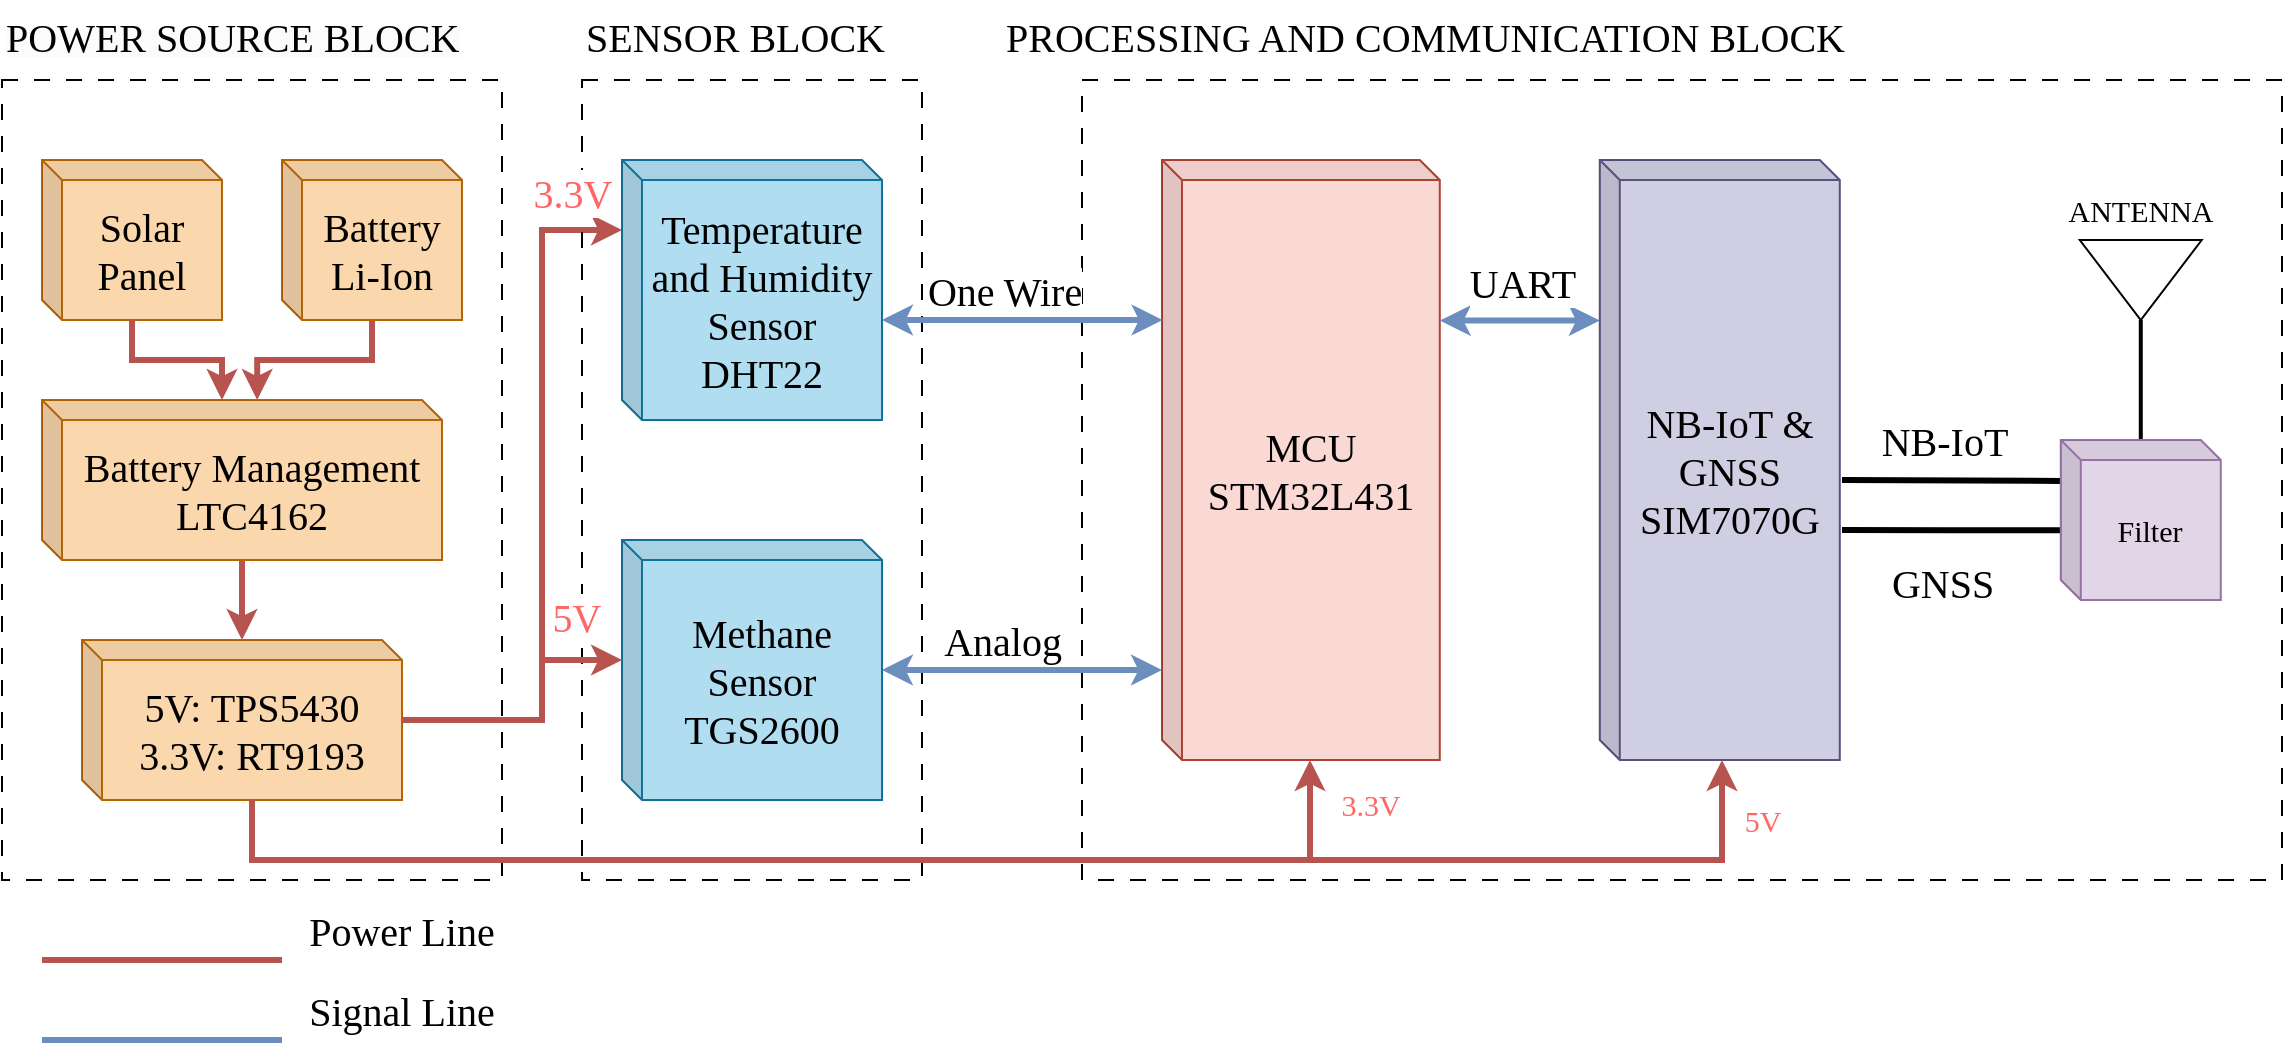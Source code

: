 <mxfile version="26.0.2">
  <diagram name="Trang-1" id="wszEbrUYoofNr2Puhn1D">
    <mxGraphModel dx="1744" dy="856" grid="1" gridSize="10" guides="1" tooltips="1" connect="1" arrows="1" fold="1" page="1" pageScale="1" pageWidth="827" pageHeight="1169" math="0" shadow="0">
      <root>
        <mxCell id="0" />
        <mxCell id="1" parent="0" />
        <mxCell id="KDMx-ezY_uqjDw8tYnH9-1" value="&lt;font style=&quot;font-size: 20px;&quot; face=&quot;Times New Roman&quot;&gt;Solar Panel&lt;/font&gt;" style="shape=cube;whiteSpace=wrap;html=1;boundedLbl=1;backgroundOutline=1;darkOpacity=0.05;darkOpacity2=0.1;size=10;fillColor=#fad7ac;strokeColor=#b46504;" parent="1" vertex="1">
          <mxGeometry x="80" y="600" width="90" height="80" as="geometry" />
        </mxCell>
        <mxCell id="KDMx-ezY_uqjDw8tYnH9-3" value="&lt;span style=&quot;color: rgb(0, 0, 0); font-style: normal; font-variant-ligatures: normal; font-variant-caps: normal; font-weight: 400; letter-spacing: normal; orphans: 2; text-align: center; text-indent: 0px; text-transform: none; widows: 2; word-spacing: 0px; -webkit-text-stroke-width: 0px; white-space: normal; background-color: rgb(251, 251, 251); text-decoration-thickness: initial; text-decoration-style: initial; text-decoration-color: initial; float: none; display: inline !important;&quot;&gt;&lt;font style=&quot;font-size: 20px;&quot; face=&quot;Times New Roman&quot;&gt;POWER SOURCE BLOCK&lt;/font&gt;&lt;/span&gt;" style="text;whiteSpace=wrap;html=1;" parent="1" vertex="1">
          <mxGeometry x="60" y="520" width="250" height="40" as="geometry" />
        </mxCell>
        <mxCell id="KDMx-ezY_uqjDw8tYnH9-10" style="edgeStyle=orthogonalEdgeStyle;rounded=0;orthogonalLoop=1;jettySize=auto;html=1;entryX=0.538;entryY=0;entryDx=0;entryDy=0;entryPerimeter=0;fillColor=#f8cecc;gradientColor=#ea6b66;strokeColor=#b85450;strokeWidth=3;" parent="1" source="KDMx-ezY_uqjDw8tYnH9-4" target="KDMx-ezY_uqjDw8tYnH9-5" edge="1">
          <mxGeometry relative="1" as="geometry" />
        </mxCell>
        <mxCell id="KDMx-ezY_uqjDw8tYnH9-4" value="&lt;font style=&quot;font-size: 20px;&quot; face=&quot;Times New Roman&quot;&gt;Battery Li-Ion&lt;/font&gt;" style="shape=cube;whiteSpace=wrap;html=1;boundedLbl=1;backgroundOutline=1;darkOpacity=0.05;darkOpacity2=0.1;size=10;fillColor=#fad7ac;strokeColor=#b46504;" parent="1" vertex="1">
          <mxGeometry x="200" y="600" width="90" height="80" as="geometry" />
        </mxCell>
        <mxCell id="KDMx-ezY_uqjDw8tYnH9-42" style="edgeStyle=orthogonalEdgeStyle;rounded=0;orthogonalLoop=1;jettySize=auto;html=1;fontFamily=Helvetica;fontSize=12;fontColor=default;strokeWidth=3;fillColor=#f8cecc;gradientColor=#ea6b66;strokeColor=#b85450;" parent="1" source="KDMx-ezY_uqjDw8tYnH9-5" target="KDMx-ezY_uqjDw8tYnH9-40" edge="1">
          <mxGeometry relative="1" as="geometry" />
        </mxCell>
        <mxCell id="KDMx-ezY_uqjDw8tYnH9-5" value="&lt;font style=&quot;font-size: 20px;&quot; face=&quot;Times New Roman&quot;&gt;Battery Management&lt;/font&gt;&lt;div style=&quot;&quot;&gt;&lt;font style=&quot;font-size: 20px;&quot; face=&quot;bBwhuPaT6GNZoeY06O2n&quot;&gt;LTC4162&lt;/font&gt;&lt;/div&gt;" style="shape=cube;whiteSpace=wrap;html=1;boundedLbl=1;backgroundOutline=1;darkOpacity=0.05;darkOpacity2=0.1;size=10;fillColor=#fad7ac;strokeColor=#b46504;" parent="1" vertex="1">
          <mxGeometry x="80" y="720" width="200" height="80" as="geometry" />
        </mxCell>
        <mxCell id="KDMx-ezY_uqjDw8tYnH9-9" style="edgeStyle=orthogonalEdgeStyle;rounded=0;orthogonalLoop=1;jettySize=auto;html=1;fillColor=#f8cecc;gradientColor=#ea6b66;strokeColor=#b85450;strokeWidth=3;" parent="1" source="KDMx-ezY_uqjDw8tYnH9-1" edge="1">
          <mxGeometry relative="1" as="geometry">
            <mxPoint x="170" y="720" as="targetPoint" />
            <Array as="points">
              <mxPoint x="125" y="700" />
              <mxPoint x="170" y="700" />
              <mxPoint x="170" y="720" />
            </Array>
          </mxGeometry>
        </mxCell>
        <mxCell id="KDMx-ezY_uqjDw8tYnH9-39" value="" style="rounded=0;whiteSpace=wrap;html=1;glass=0;fillColor=none;dashed=1;dashPattern=8 8;" parent="1" vertex="1">
          <mxGeometry x="60" y="560" width="250" height="400" as="geometry" />
        </mxCell>
        <mxCell id="KDMx-ezY_uqjDw8tYnH9-22" value="&lt;div style=&quot;text-align: center;&quot;&gt;&lt;span style=&quot;background-color: initial;&quot;&gt;&lt;font style=&quot;font-size: 20px;&quot; face=&quot;Times New Roman&quot;&gt;PROCESSING AND COMMUNICATION BLOCK&lt;/font&gt;&lt;/span&gt;&lt;/div&gt;" style="text;whiteSpace=wrap;html=1;" parent="1" vertex="1">
          <mxGeometry x="560" y="520" width="480" height="30" as="geometry" />
        </mxCell>
        <mxCell id="KDMx-ezY_uqjDw8tYnH9-36" value="&lt;font style=&quot;font-size: 15px;&quot; face=&quot;Times New Roman&quot;&gt;ANTENNA&lt;/font&gt;" style="text;html=1;align=center;verticalAlign=middle;resizable=0;points=[];autosize=1;strokeColor=none;fillColor=none;" parent="1" vertex="1">
          <mxGeometry x="1079.39" y="610" width="100" height="30" as="geometry" />
        </mxCell>
        <mxCell id="KDMx-ezY_uqjDw8tYnH9-40" value="&lt;font style=&quot;font-size: 20px;&quot; face=&quot;Times New Roman&quot;&gt;5V: TPS5430&lt;/font&gt;&lt;div style=&quot;&quot;&gt;&lt;font style=&quot;font-size: 20px;&quot; face=&quot;Times New Roman&quot;&gt;3.3V: RT9193&lt;/font&gt;&lt;/div&gt;" style="shape=cube;whiteSpace=wrap;html=1;boundedLbl=1;backgroundOutline=1;darkOpacity=0.05;darkOpacity2=0.1;size=10;fillColor=#fad7ac;strokeColor=#b46504;" parent="1" vertex="1">
          <mxGeometry x="100" y="840" width="160" height="80" as="geometry" />
        </mxCell>
        <mxCell id="KDMx-ezY_uqjDw8tYnH9-46" style="edgeStyle=orthogonalEdgeStyle;rounded=0;orthogonalLoop=1;jettySize=auto;html=1;entryX=0;entryY=0;entryDx=0;entryDy=35;entryPerimeter=0;fontFamily=Helvetica;fontSize=12;fontColor=default;strokeWidth=3;fillColor=#f8cecc;gradientColor=#ea6b66;strokeColor=#b85450;" parent="1" source="KDMx-ezY_uqjDw8tYnH9-40" edge="1">
          <mxGeometry relative="1" as="geometry">
            <mxPoint x="370" y="635" as="targetPoint" />
            <Array as="points">
              <mxPoint x="330" y="880" />
              <mxPoint x="330" y="635" />
            </Array>
          </mxGeometry>
        </mxCell>
        <mxCell id="KDMx-ezY_uqjDw8tYnH9-47" value="" style="rounded=0;whiteSpace=wrap;html=1;glass=0;fillColor=none;dashed=1;dashPattern=8 8;" parent="1" vertex="1">
          <mxGeometry x="350" y="560" width="170" height="400" as="geometry" />
        </mxCell>
        <mxCell id="KDMx-ezY_uqjDw8tYnH9-48" value="&lt;div style=&quot;text-align: center;&quot;&gt;&lt;font style=&quot;font-size: 20px;&quot; face=&quot;Times New Roman&quot;&gt;SENSOR BLOCK&lt;/font&gt;&lt;/div&gt;" style="text;whiteSpace=wrap;html=1;" parent="1" vertex="1">
          <mxGeometry x="350" y="520" width="200" height="30" as="geometry" />
        </mxCell>
        <mxCell id="KDMx-ezY_uqjDw8tYnH9-58" value="" style="rounded=0;whiteSpace=wrap;html=1;glass=0;fillColor=none;dashed=1;dashPattern=8 8;" parent="1" vertex="1">
          <mxGeometry x="600" y="560" width="600" height="400" as="geometry" />
        </mxCell>
        <mxCell id="KDMx-ezY_uqjDw8tYnH9-59" value="&lt;font style=&quot;font-size: 20px;&quot; face=&quot;Times New Roman&quot;&gt;MCU STM32L431&lt;/font&gt;" style="shape=cube;whiteSpace=wrap;html=1;boundedLbl=1;backgroundOutline=1;darkOpacity=0.05;darkOpacity2=0.1;size=10;fillColor=#fad9d5;strokeColor=#ae4132;" parent="1" vertex="1">
          <mxGeometry x="640" y="600" width="138.89" height="300" as="geometry" />
        </mxCell>
        <mxCell id="KDMx-ezY_uqjDw8tYnH9-66" value="&lt;font style=&quot;font-size: 20px;&quot; face=&quot;Times New Roman&quot;&gt;Temperature and Humidity Sensor DHT22&lt;/font&gt;" style="shape=cube;whiteSpace=wrap;html=1;boundedLbl=1;backgroundOutline=1;darkOpacity=0.05;darkOpacity2=0.1;size=10;fillColor=#b1ddf0;strokeColor=#10739e;" parent="1" vertex="1">
          <mxGeometry x="370" y="600" width="130" height="130" as="geometry" />
        </mxCell>
        <mxCell id="KDMx-ezY_uqjDw8tYnH9-70" style="edgeStyle=orthogonalEdgeStyle;rounded=0;orthogonalLoop=1;jettySize=auto;html=1;fontFamily=Helvetica;fontSize=12;fontColor=default;startArrow=classic;startFill=1;strokeWidth=3;fillColor=#dae8fc;gradientColor=#7ea6e0;strokeColor=#6c8ebf;" parent="1" source="KDMx-ezY_uqjDw8tYnH9-67" target="KDMx-ezY_uqjDw8tYnH9-59" edge="1">
          <mxGeometry relative="1" as="geometry">
            <Array as="points">
              <mxPoint x="550" y="855" />
              <mxPoint x="550" y="855" />
            </Array>
          </mxGeometry>
        </mxCell>
        <mxCell id="KDMx-ezY_uqjDw8tYnH9-85" value="&lt;font face=&quot;Times New Roman&quot;&gt;Analog&lt;/font&gt;" style="edgeLabel;html=1;align=center;verticalAlign=middle;resizable=0;points=[];rounded=0;strokeColor=default;fontFamily=Helvetica;fontSize=20;fontColor=default;fillColor=default;" parent="KDMx-ezY_uqjDw8tYnH9-70" vertex="1" connectable="0">
          <mxGeometry x="0.028" y="2" relative="1" as="geometry">
            <mxPoint x="-12" y="-13" as="offset" />
          </mxGeometry>
        </mxCell>
        <mxCell id="KDMx-ezY_uqjDw8tYnH9-67" value="&lt;font style=&quot;font-size: 20px;&quot; face=&quot;Times New Roman&quot;&gt;Methane Sensor TGS2600&lt;/font&gt;" style="shape=cube;whiteSpace=wrap;html=1;boundedLbl=1;backgroundOutline=1;darkOpacity=0.05;darkOpacity2=0.1;size=10;fillColor=#b1ddf0;strokeColor=#10739e;" parent="1" vertex="1">
          <mxGeometry x="370" y="790" width="130" height="130" as="geometry" />
        </mxCell>
        <mxCell id="KDMx-ezY_uqjDw8tYnH9-68" style="edgeStyle=orthogonalEdgeStyle;rounded=0;orthogonalLoop=1;jettySize=auto;html=1;fontFamily=Helvetica;fontSize=12;fontColor=default;startArrow=classic;startFill=1;fillColor=#dae8fc;gradientColor=#7ea6e0;strokeColor=#6c8ebf;strokeWidth=3;entryX=0.002;entryY=0.292;entryDx=0;entryDy=0;entryPerimeter=0;" parent="1" edge="1">
          <mxGeometry relative="1" as="geometry">
            <mxPoint x="640.278" y="680" as="targetPoint" />
            <Array as="points">
              <mxPoint x="500" y="680" />
            </Array>
            <mxPoint x="500" y="680" as="sourcePoint" />
          </mxGeometry>
        </mxCell>
        <mxCell id="KDMx-ezY_uqjDw8tYnH9-84" value="&lt;font&gt;One Wire&lt;/font&gt;" style="edgeLabel;html=1;align=center;verticalAlign=middle;resizable=0;points=[];rounded=0;strokeColor=default;fontFamily=Times New Roman;fontSize=20;fontColor=default;fillColor=default;" parent="KDMx-ezY_uqjDw8tYnH9-68" vertex="1" connectable="0">
          <mxGeometry x="0.217" y="-2" relative="1" as="geometry">
            <mxPoint x="-25" y="-17" as="offset" />
          </mxGeometry>
        </mxCell>
        <mxCell id="KDMx-ezY_uqjDw8tYnH9-73" style="edgeStyle=orthogonalEdgeStyle;rounded=0;orthogonalLoop=1;jettySize=auto;html=1;fontFamily=Helvetica;fontSize=12;fontColor=default;startArrow=classic;startFill=1;strokeWidth=3;fillColor=#dae8fc;gradientColor=#7ea6e0;strokeColor=#6c8ebf;" parent="1" source="KDMx-ezY_uqjDw8tYnH9-59" edge="1">
          <mxGeometry relative="1" as="geometry">
            <mxPoint x="858.89" y="680.269" as="targetPoint" />
            <Array as="points">
              <mxPoint x="858.89" y="680" />
            </Array>
          </mxGeometry>
        </mxCell>
        <mxCell id="KDMx-ezY_uqjDw8tYnH9-76" value="&lt;font face=&quot;Times New Roman&quot;&gt;UART&lt;/font&gt;" style="edgeLabel;html=1;align=center;verticalAlign=middle;resizable=0;points=[];rounded=0;strokeColor=default;fontFamily=Helvetica;fontSize=20;fontColor=default;fillColor=default;" parent="KDMx-ezY_uqjDw8tYnH9-73" vertex="1" connectable="0">
          <mxGeometry x="-0.161" y="-2" relative="1" as="geometry">
            <mxPoint x="7" y="-22" as="offset" />
          </mxGeometry>
        </mxCell>
        <mxCell id="KDMx-ezY_uqjDw8tYnH9-74" style="edgeStyle=orthogonalEdgeStyle;rounded=0;orthogonalLoop=1;jettySize=auto;html=1;fontFamily=Helvetica;fontSize=12;fontColor=default;strokeWidth=3;fillColor=#f8cecc;gradientColor=#ea6b66;strokeColor=#b85450;exitX=0;exitY=0;exitDx=85;exitDy=80;exitPerimeter=0;entryX=0;entryY=0;entryDx=74.445;entryDy=300;entryPerimeter=0;" parent="1" target="KDMx-ezY_uqjDw8tYnH9-59" edge="1" source="KDMx-ezY_uqjDw8tYnH9-40">
          <mxGeometry relative="1" as="geometry">
            <mxPoint x="190" y="930" as="sourcePoint" />
            <mxPoint x="710" y="920" as="targetPoint" />
            <Array as="points">
              <mxPoint x="185" y="950" />
              <mxPoint x="714" y="950" />
              <mxPoint x="714" y="900" />
            </Array>
          </mxGeometry>
        </mxCell>
        <mxCell id="KDMx-ezY_uqjDw8tYnH9-93" value="3.3V" style="edgeLabel;html=1;align=center;verticalAlign=middle;resizable=0;points=[];rounded=0;strokeColor=default;fontFamily=Times New Roman;fontSize=15;fontColor=#FF6666;fillColor=default;" parent="KDMx-ezY_uqjDw8tYnH9-74" vertex="1" connectable="0">
          <mxGeometry x="0.882" y="-4" relative="1" as="geometry">
            <mxPoint x="26" y="-14" as="offset" />
          </mxGeometry>
        </mxCell>
        <mxCell id="8kTCp1MSRafjvHWpw4pT-7" value="" style="edgeStyle=orthogonalEdgeStyle;rounded=0;orthogonalLoop=1;jettySize=auto;html=1;endArrow=none;endFill=0;strokeWidth=2;" parent="1" source="KDMx-ezY_uqjDw8tYnH9-77" target="8kTCp1MSRafjvHWpw4pT-1" edge="1">
          <mxGeometry relative="1" as="geometry" />
        </mxCell>
        <mxCell id="KDMx-ezY_uqjDw8tYnH9-77" value="" style="triangle;whiteSpace=wrap;html=1;rounded=0;strokeColor=default;align=center;verticalAlign=middle;fontFamily=Helvetica;fontSize=12;fontColor=default;fillColor=default;direction=south;" parent="1" vertex="1">
          <mxGeometry x="1098.89" y="640" width="61" height="40" as="geometry" />
        </mxCell>
        <mxCell id="KDMx-ezY_uqjDw8tYnH9-80" value="&lt;font style=&quot;font-size: 20px;&quot; face=&quot;Times New Roman&quot;&gt;NB-IoT &amp;amp; GNSS SIM7070G&lt;/font&gt;" style="shape=cube;whiteSpace=wrap;html=1;boundedLbl=1;backgroundOutline=1;darkOpacity=0.05;darkOpacity2=0.1;size=10;fillColor=#d0cee2;strokeColor=#56517e;" parent="1" vertex="1">
          <mxGeometry x="858.89" y="600" width="120" height="300" as="geometry" />
        </mxCell>
        <mxCell id="KDMx-ezY_uqjDw8tYnH9-75" style="edgeStyle=orthogonalEdgeStyle;rounded=0;orthogonalLoop=1;jettySize=auto;html=1;fontFamily=Helvetica;fontSize=12;fontColor=default;fillColor=#f8cecc;gradientColor=#ea6b66;strokeColor=#b85450;strokeWidth=3;exitX=0;exitY=0;exitDx=85;exitDy=80;exitPerimeter=0;" parent="1" edge="1" source="KDMx-ezY_uqjDw8tYnH9-40">
          <mxGeometry relative="1" as="geometry">
            <mxPoint x="190" y="940" as="sourcePoint" />
            <mxPoint x="920" y="900" as="targetPoint" />
            <Array as="points">
              <mxPoint x="185" y="950" />
              <mxPoint x="920" y="950" />
            </Array>
          </mxGeometry>
        </mxCell>
        <mxCell id="KDMx-ezY_uqjDw8tYnH9-95" value="5V" style="edgeLabel;html=1;align=center;verticalAlign=middle;resizable=0;points=[];rounded=0;strokeColor=default;fontFamily=Times New Roman;fontSize=15;fontColor=#FF6666;fillColor=default;" parent="KDMx-ezY_uqjDw8tYnH9-75" vertex="1" connectable="0">
          <mxGeometry x="0.497" relative="1" as="geometry">
            <mxPoint x="175" y="-20" as="offset" />
          </mxGeometry>
        </mxCell>
        <mxCell id="KDMx-ezY_uqjDw8tYnH9-83" style="edgeStyle=orthogonalEdgeStyle;rounded=0;orthogonalLoop=1;jettySize=auto;html=1;fontFamily=Helvetica;fontSize=12;fontColor=default;fillColor=#f8cecc;gradientColor=#ea6b66;strokeColor=#b85450;strokeWidth=3;entryX=0;entryY=0;entryDx=0;entryDy=60;entryPerimeter=0;" parent="1" source="KDMx-ezY_uqjDw8tYnH9-40" edge="1" target="KDMx-ezY_uqjDw8tYnH9-67">
          <mxGeometry relative="1" as="geometry">
            <mxPoint x="440" y="840" as="targetPoint" />
            <Array as="points">
              <mxPoint x="330" y="880" />
              <mxPoint x="330" y="850" />
            </Array>
          </mxGeometry>
        </mxCell>
        <mxCell id="KDMx-ezY_uqjDw8tYnH9-89" style="edgeStyle=orthogonalEdgeStyle;rounded=0;orthogonalLoop=1;jettySize=auto;html=1;fontFamily=Helvetica;fontSize=12;fontColor=default;endArrow=none;endFill=0;strokeWidth=3;exitX=-0.022;exitY=0.256;exitDx=0;exitDy=0;exitPerimeter=0;" parent="1" edge="1" source="8kTCp1MSRafjvHWpw4pT-1">
          <mxGeometry relative="1" as="geometry">
            <Array as="points">
              <mxPoint x="1091" y="761" />
            </Array>
            <mxPoint x="1039.419" y="760" as="sourcePoint" />
            <mxPoint x="980" y="760" as="targetPoint" />
          </mxGeometry>
        </mxCell>
        <mxCell id="KDMx-ezY_uqjDw8tYnH9-91" value="&lt;font face=&quot;Times New Roman&quot;&gt;NB-IoT&lt;/font&gt;" style="edgeLabel;html=1;align=center;verticalAlign=middle;resizable=0;points=[];rounded=0;strokeColor=default;fontFamily=Helvetica;fontSize=20;fontColor=default;fillColor=default;" parent="KDMx-ezY_uqjDw8tYnH9-89" vertex="1" connectable="0">
          <mxGeometry x="0.199" y="-3" relative="1" as="geometry">
            <mxPoint x="5" y="-17" as="offset" />
          </mxGeometry>
        </mxCell>
        <mxCell id="KDMx-ezY_uqjDw8tYnH9-90" style="edgeStyle=orthogonalEdgeStyle;rounded=0;orthogonalLoop=1;jettySize=auto;html=1;fontFamily=Helvetica;fontSize=12;fontColor=default;endArrow=none;endFill=0;strokeWidth=3;exitX=-0.003;exitY=0.564;exitDx=0;exitDy=0;exitPerimeter=0;" parent="1" edge="1" source="8kTCp1MSRafjvHWpw4pT-1">
          <mxGeometry relative="1" as="geometry">
            <Array as="points" />
            <mxPoint x="1079.419" y="760" as="sourcePoint" />
            <mxPoint x="980" y="785" as="targetPoint" />
          </mxGeometry>
        </mxCell>
        <mxCell id="KDMx-ezY_uqjDw8tYnH9-92" value="&lt;font style=&quot;font-size: 20px;&quot; face=&quot;Times New Roman&quot;&gt;GNSS&lt;/font&gt;" style="edgeLabel;html=1;align=center;verticalAlign=middle;resizable=0;points=[];rounded=0;strokeColor=default;fontFamily=Helvetica;fontSize=12;fontColor=default;fillColor=default;" parent="KDMx-ezY_uqjDw8tYnH9-90" vertex="1" connectable="0">
          <mxGeometry x="0.269" y="-3" relative="1" as="geometry">
            <mxPoint x="10" y="28" as="offset" />
          </mxGeometry>
        </mxCell>
        <mxCell id="KDMx-ezY_uqjDw8tYnH9-94" value="&lt;font style=&quot;font-size: 20px;&quot; face=&quot;Times New Roman&quot;&gt;3.3V&lt;/font&gt;" style="edgeLabel;html=1;align=center;verticalAlign=middle;resizable=0;points=[];rounded=0;strokeColor=default;fontFamily=Helvetica;fontSize=15;fontColor=#FF6666;fillColor=default;" parent="1" vertex="1" connectable="0">
          <mxGeometry x="640.0" y="919.996" as="geometry">
            <mxPoint x="-295" y="-304" as="offset" />
          </mxGeometry>
        </mxCell>
        <mxCell id="KDMx-ezY_uqjDw8tYnH9-96" value="&lt;font&gt;5V&lt;/font&gt;" style="edgeLabel;html=1;align=center;verticalAlign=middle;resizable=0;points=[];rounded=0;strokeColor=default;fontFamily=Times New Roman;fontSize=20;fontColor=#FF6666;fillColor=default;" parent="1" vertex="1" connectable="0">
          <mxGeometry x="350.002" y="829.999" as="geometry">
            <mxPoint x="-3" y="-2" as="offset" />
          </mxGeometry>
        </mxCell>
        <mxCell id="KDMx-ezY_uqjDw8tYnH9-101" value="" style="endArrow=none;html=1;rounded=0;fontFamily=Helvetica;fontSize=12;fontColor=default;fillColor=#f8cecc;gradientColor=#ea6b66;strokeColor=#b85450;strokeWidth=3;" parent="1" edge="1">
          <mxGeometry width="50" height="50" relative="1" as="geometry">
            <mxPoint x="80" y="1000" as="sourcePoint" />
            <mxPoint x="200" y="1000" as="targetPoint" />
          </mxGeometry>
        </mxCell>
        <mxCell id="KDMx-ezY_uqjDw8tYnH9-102" value="" style="endArrow=none;html=1;rounded=0;fontFamily=Helvetica;fontSize=12;fontColor=default;fillColor=#dae8fc;gradientColor=#7ea6e0;strokeColor=#6c8ebf;strokeWidth=3;" parent="1" edge="1">
          <mxGeometry width="50" height="50" relative="1" as="geometry">
            <mxPoint x="80" y="1040" as="sourcePoint" />
            <mxPoint x="200" y="1040" as="targetPoint" />
          </mxGeometry>
        </mxCell>
        <mxCell id="KDMx-ezY_uqjDw8tYnH9-103" value="&lt;span style=&quot;font-size: 20px;&quot;&gt;&lt;font face=&quot;Times New Roman&quot;&gt;Power Line&lt;/font&gt;&lt;/span&gt;" style="text;html=1;align=center;verticalAlign=middle;whiteSpace=wrap;rounded=0;fontFamily=Helvetica;fontSize=12;fontColor=default;" parent="1" vertex="1">
          <mxGeometry x="200" y="970" width="120" height="30" as="geometry" />
        </mxCell>
        <mxCell id="KDMx-ezY_uqjDw8tYnH9-104" value="&lt;font face=&quot;Times New Roman&quot; style=&quot;font-size: 20px;&quot;&gt;Signal Line&lt;/font&gt;" style="text;html=1;align=center;verticalAlign=middle;whiteSpace=wrap;rounded=0;fontFamily=Helvetica;fontSize=12;fontColor=default;" parent="1" vertex="1">
          <mxGeometry x="200" y="1010" width="120" height="30" as="geometry" />
        </mxCell>
        <mxCell id="8kTCp1MSRafjvHWpw4pT-1" value="&lt;font style=&quot;font-size: 15px;&quot; face=&quot;Times New Roman&quot;&gt;Filter&lt;/font&gt;" style="shape=cube;whiteSpace=wrap;html=1;boundedLbl=1;backgroundOutline=1;darkOpacity=0.05;darkOpacity2=0.1;size=10;fillColor=#e1d5e7;strokeColor=#9673a6;" parent="1" vertex="1">
          <mxGeometry x="1089.39" y="740" width="80" height="80" as="geometry" />
        </mxCell>
      </root>
    </mxGraphModel>
  </diagram>
</mxfile>
